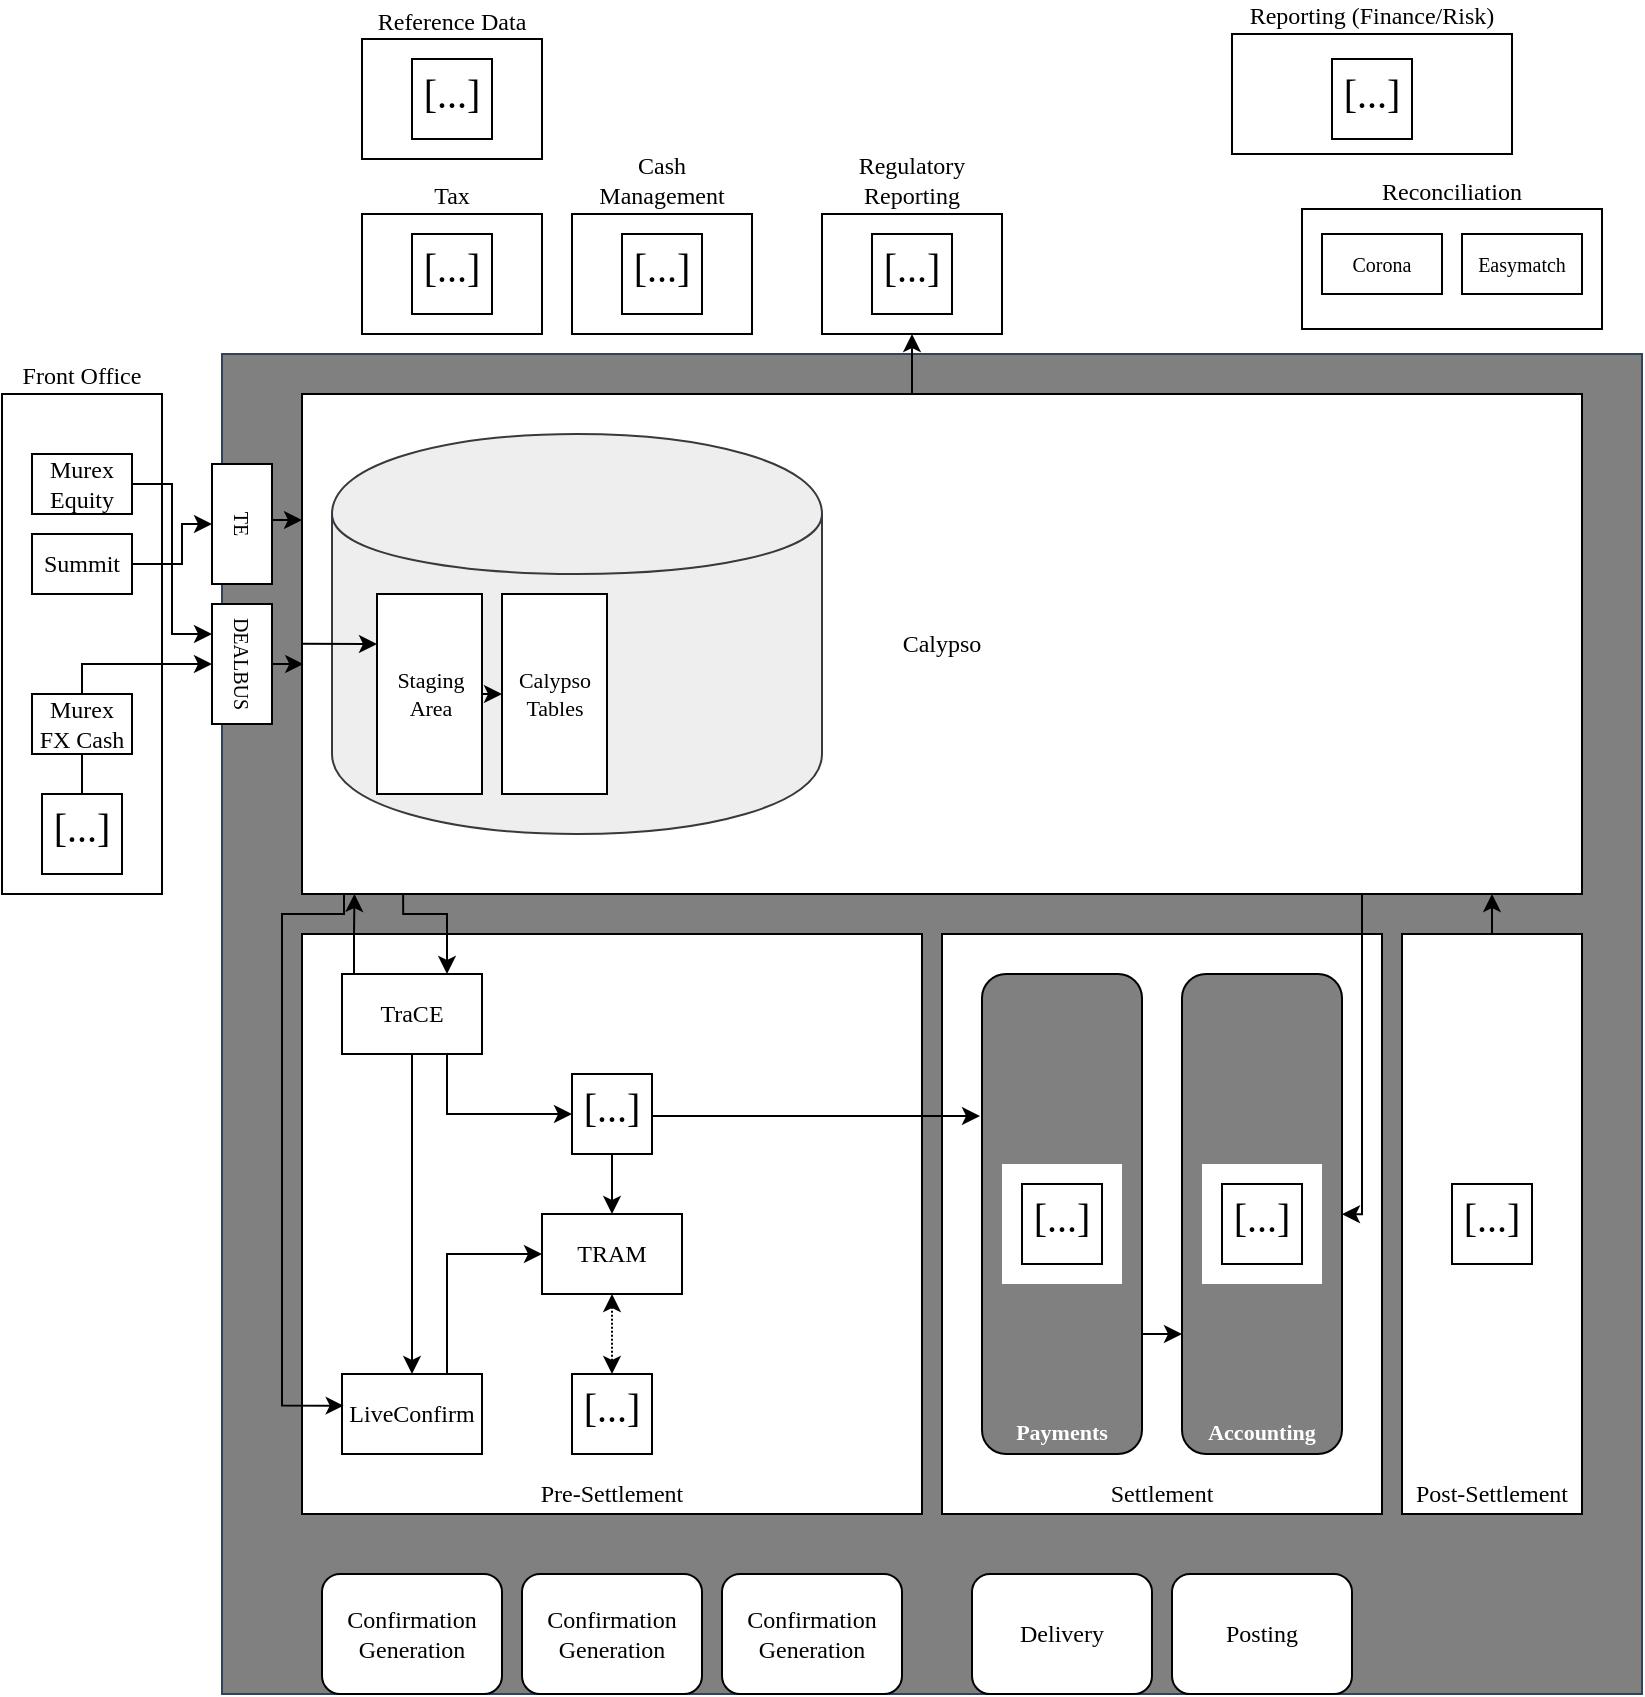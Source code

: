 <mxfile version="13.1.14" type="github">
  <diagram id="0-s6KxDbkXTGoL-HJNgs" name="Page-1">
    <mxGraphModel dx="1113" dy="1441" grid="1" gridSize="10" guides="1" tooltips="1" connect="1" arrows="1" fold="1" page="1" pageScale="1" pageWidth="1169" pageHeight="827" math="0" shadow="0">
      <root>
        <mxCell id="0" />
        <mxCell id="1" parent="0" />
        <mxCell id="MziXyrNM6n-wOrKZSjac-42" value="" style="rounded=0;whiteSpace=wrap;html=1;strokeColor=#314354;fontFamily=New Century Schoolbook;fontSize=20;fillColor=#808080;fontColor=#ffffff;" parent="1" vertex="1">
          <mxGeometry x="120" y="130" width="710" height="670" as="geometry" />
        </mxCell>
        <mxCell id="MziXyrNM6n-wOrKZSjac-40" value="Settlement" style="rounded=0;fontFamily=New Century Schoolbook;labelPosition=center;verticalLabelPosition=bottom;align=center;verticalAlign=top;labelBackgroundColor=#ffffff;spacingTop=0;spacingLeft=0;whiteSpace=wrap;html=1;labelBorderColor=none;spacing=-22;" parent="1" vertex="1">
          <mxGeometry x="480" y="420" width="220" height="290" as="geometry" />
        </mxCell>
        <mxCell id="MziXyrNM6n-wOrKZSjac-69" value="Accounting" style="rounded=1;whiteSpace=wrap;html=1;labelBackgroundColor=none;strokeColor=#000000;fillColor=#808080;fontFamily=New Century Schoolbook;fontSize=11;spacing=-22;labelPosition=center;verticalLabelPosition=bottom;align=center;verticalAlign=top;fontColor=#FFFFFF;fontStyle=1" parent="1" vertex="1">
          <mxGeometry x="600" y="440" width="80" height="240" as="geometry" />
        </mxCell>
        <mxCell id="MziXyrNM6n-wOrKZSjac-73" style="edgeStyle=orthogonalEdgeStyle;rounded=0;orthogonalLoop=1;jettySize=auto;html=1;exitX=1;exitY=0.75;exitDx=0;exitDy=0;entryX=0;entryY=0.75;entryDx=0;entryDy=0;startArrow=none;startFill=0;endArrow=classic;endFill=1;fontFamily=New Century Schoolbook;fontSize=11;fontColor=#FFFFFF;" parent="1" source="MziXyrNM6n-wOrKZSjac-68" target="MziXyrNM6n-wOrKZSjac-69" edge="1">
          <mxGeometry relative="1" as="geometry" />
        </mxCell>
        <mxCell id="MziXyrNM6n-wOrKZSjac-68" value="&lt;font style=&quot;font-size: 11px&quot;&gt;Payments&lt;/font&gt;" style="rounded=1;whiteSpace=wrap;html=1;labelBackgroundColor=none;strokeColor=#000000;fillColor=#808080;fontFamily=New Century Schoolbook;fontSize=11;labelPosition=center;verticalLabelPosition=bottom;align=center;verticalAlign=top;spacing=-22;fontColor=#FFFFFF;fontStyle=1" parent="1" vertex="1">
          <mxGeometry x="500" y="440" width="80" height="240" as="geometry" />
        </mxCell>
        <mxCell id="MziXyrNM6n-wOrKZSjac-74" style="edgeStyle=orthogonalEdgeStyle;rounded=0;orthogonalLoop=1;jettySize=auto;html=1;exitX=0.75;exitY=1;exitDx=0;exitDy=0;entryX=0.909;entryY=0.483;entryDx=0;entryDy=0;entryPerimeter=0;startArrow=none;startFill=0;endArrow=classic;endFill=1;fontFamily=New Century Schoolbook;fontSize=11;fontColor=#FFFFFF;" parent="1" source="MziXyrNM6n-wOrKZSjac-1" target="MziXyrNM6n-wOrKZSjac-40" edge="1">
          <mxGeometry relative="1" as="geometry">
            <Array as="points">
              <mxPoint x="690" y="400" />
              <mxPoint x="690" y="560" />
            </Array>
          </mxGeometry>
        </mxCell>
        <mxCell id="MziXyrNM6n-wOrKZSjac-1" value="Calypso" style="rounded=0;whiteSpace=wrap;html=1;fontFamily=New Century Schoolbook;" parent="1" vertex="1">
          <mxGeometry x="160" y="150" width="640" height="250" as="geometry" />
        </mxCell>
        <mxCell id="MziXyrNM6n-wOrKZSjac-2" value="Pre-Settlement" style="rounded=0;whiteSpace=wrap;html=1;fontFamily=New Century Schoolbook;labelPosition=center;verticalLabelPosition=bottom;align=center;verticalAlign=top;labelBackgroundColor=#ffffff;spacing=-22;" parent="1" vertex="1">
          <mxGeometry x="160" y="420" width="310" height="290" as="geometry" />
        </mxCell>
        <mxCell id="MziXyrNM6n-wOrKZSjac-3" value="Front Office" style="rounded=0;whiteSpace=wrap;html=1;fontFamily=New Century Schoolbook;labelPosition=center;verticalLabelPosition=top;align=center;verticalAlign=bottom;" parent="1" vertex="1">
          <mxGeometry x="10" y="150" width="80" height="250" as="geometry" />
        </mxCell>
        <mxCell id="MziXyrNM6n-wOrKZSjac-47" value="" style="edgeStyle=orthogonalEdgeStyle;rounded=0;orthogonalLoop=1;jettySize=auto;html=1;fontFamily=New Century Schoolbook;fontSize=20;" parent="1" source="MziXyrNM6n-wOrKZSjac-5" target="MziXyrNM6n-wOrKZSjac-7" edge="1">
          <mxGeometry relative="1" as="geometry">
            <mxPoint x="215" y="600" as="targetPoint" />
          </mxGeometry>
        </mxCell>
        <mxCell id="MziXyrNM6n-wOrKZSjac-55" style="edgeStyle=orthogonalEdgeStyle;rounded=0;orthogonalLoop=1;jettySize=auto;html=1;exitX=0.75;exitY=1;exitDx=0;exitDy=0;entryX=0;entryY=0.5;entryDx=0;entryDy=0;startArrow=none;startFill=0;endArrow=classic;endFill=1;fontFamily=New Century Schoolbook;fontSize=20;" parent="1" source="MziXyrNM6n-wOrKZSjac-5" target="MziXyrNM6n-wOrKZSjac-26" edge="1">
          <mxGeometry relative="1" as="geometry" />
        </mxCell>
        <mxCell id="MziXyrNM6n-wOrKZSjac-5" value="TraCE" style="rounded=0;whiteSpace=wrap;html=1;fontFamily=New Century Schoolbook;" parent="1" vertex="1">
          <mxGeometry x="180" y="440" width="70" height="40" as="geometry" />
        </mxCell>
        <mxCell id="MziXyrNM6n-wOrKZSjac-49" value="" style="edgeStyle=orthogonalEdgeStyle;rounded=0;orthogonalLoop=1;jettySize=auto;html=1;fontFamily=New Century Schoolbook;fontSize=20;entryX=0.75;entryY=0;entryDx=0;entryDy=0;startArrow=classic;startFill=1;endArrow=none;endFill=0;" parent="1" source="MziXyrNM6n-wOrKZSjac-6" target="MziXyrNM6n-wOrKZSjac-7" edge="1">
          <mxGeometry relative="1" as="geometry">
            <mxPoint x="232.5" y="600" as="targetPoint" />
          </mxGeometry>
        </mxCell>
        <mxCell id="MziXyrNM6n-wOrKZSjac-51" value="" style="edgeStyle=orthogonalEdgeStyle;rounded=0;orthogonalLoop=1;jettySize=auto;html=1;startArrow=classic;startFill=1;endArrow=classic;endFill=1;fontFamily=New Century Schoolbook;fontSize=20;dashed=1;dashPattern=1 1;" parent="1" source="MziXyrNM6n-wOrKZSjac-6" edge="1">
          <mxGeometry relative="1" as="geometry">
            <mxPoint x="315" y="640" as="targetPoint" />
          </mxGeometry>
        </mxCell>
        <mxCell id="MziXyrNM6n-wOrKZSjac-6" value="TRAM" style="rounded=0;whiteSpace=wrap;html=1;fontFamily=New Century Schoolbook;" parent="1" vertex="1">
          <mxGeometry x="280" y="560" width="70" height="40" as="geometry" />
        </mxCell>
        <mxCell id="MziXyrNM6n-wOrKZSjac-7" value="LiveConfirm" style="rounded=0;whiteSpace=wrap;html=1;fontFamily=New Century Schoolbook;" parent="1" vertex="1">
          <mxGeometry x="180" y="640" width="70" height="40" as="geometry" />
        </mxCell>
        <mxCell id="MziXyrNM6n-wOrKZSjac-8" value="Confirmation Generation" style="rounded=1;whiteSpace=wrap;html=1;fontFamily=New Century Schoolbook;" parent="1" vertex="1">
          <mxGeometry x="170" y="740" width="90" height="60" as="geometry" />
        </mxCell>
        <mxCell id="MziXyrNM6n-wOrKZSjac-9" value="Confirmation Generation" style="rounded=1;whiteSpace=wrap;html=1;fontFamily=New Century Schoolbook;" parent="1" vertex="1">
          <mxGeometry x="270" y="740" width="90" height="60" as="geometry" />
        </mxCell>
        <mxCell id="MziXyrNM6n-wOrKZSjac-10" value="Confirmation Generation" style="rounded=1;whiteSpace=wrap;html=1;fontFamily=New Century Schoolbook;" parent="1" vertex="1">
          <mxGeometry x="370" y="740" width="90" height="60" as="geometry" />
        </mxCell>
        <mxCell id="MziXyrNM6n-wOrKZSjac-61" style="edgeStyle=orthogonalEdgeStyle;rounded=0;orthogonalLoop=1;jettySize=auto;html=1;exitX=1;exitY=0.5;exitDx=0;exitDy=0;entryX=0.25;entryY=1;entryDx=0;entryDy=0;startArrow=none;startFill=0;endArrow=classic;endFill=1;fontFamily=New Century Schoolbook;fontSize=20;" parent="1" source="MziXyrNM6n-wOrKZSjac-11" target="MziXyrNM6n-wOrKZSjac-23" edge="1">
          <mxGeometry relative="1" as="geometry" />
        </mxCell>
        <mxCell id="MziXyrNM6n-wOrKZSjac-11" value="Murex Equity" style="rounded=0;whiteSpace=wrap;html=1;fontFamily=New Century Schoolbook;" parent="1" vertex="1">
          <mxGeometry x="25" y="180" width="50" height="30" as="geometry" />
        </mxCell>
        <mxCell id="MziXyrNM6n-wOrKZSjac-62" style="edgeStyle=orthogonalEdgeStyle;rounded=0;orthogonalLoop=1;jettySize=auto;html=1;exitX=1;exitY=0.5;exitDx=0;exitDy=0;entryX=0.5;entryY=1;entryDx=0;entryDy=0;startArrow=none;startFill=0;endArrow=classic;endFill=1;fontFamily=New Century Schoolbook;fontSize=20;" parent="1" source="MziXyrNM6n-wOrKZSjac-12" target="MziXyrNM6n-wOrKZSjac-22" edge="1">
          <mxGeometry relative="1" as="geometry">
            <Array as="points">
              <mxPoint x="100" y="235" />
              <mxPoint x="100" y="215" />
            </Array>
          </mxGeometry>
        </mxCell>
        <mxCell id="MziXyrNM6n-wOrKZSjac-12" value="Summit" style="rounded=0;whiteSpace=wrap;html=1;fontFamily=New Century Schoolbook;" parent="1" vertex="1">
          <mxGeometry x="25" y="220" width="50" height="30" as="geometry" />
        </mxCell>
        <mxCell id="MziXyrNM6n-wOrKZSjac-13" value="Reference Data" style="rounded=0;whiteSpace=wrap;html=1;fontFamily=New Century Schoolbook;labelPosition=center;verticalLabelPosition=top;align=center;verticalAlign=bottom;" parent="1" vertex="1">
          <mxGeometry x="190" y="-27.5" width="90" height="60" as="geometry" />
        </mxCell>
        <mxCell id="MziXyrNM6n-wOrKZSjac-16" value="Cash Management" style="rounded=0;whiteSpace=wrap;html=1;fontFamily=New Century Schoolbook;labelPosition=center;verticalLabelPosition=top;align=center;verticalAlign=bottom;" parent="1" vertex="1">
          <mxGeometry x="295" y="60" width="90" height="60" as="geometry" />
        </mxCell>
        <mxCell id="MziXyrNM6n-wOrKZSjac-17" value="Reporting (Finance/Risk)" style="rounded=0;whiteSpace=wrap;html=1;fontFamily=New Century Schoolbook;labelPosition=center;verticalLabelPosition=top;align=center;verticalAlign=bottom;" parent="1" vertex="1">
          <mxGeometry x="625" y="-30" width="140" height="60" as="geometry" />
        </mxCell>
        <mxCell id="MziXyrNM6n-wOrKZSjac-18" value="Reconciliation" style="rounded=0;whiteSpace=wrap;html=1;fontFamily=New Century Schoolbook;labelPosition=center;verticalLabelPosition=top;align=center;verticalAlign=bottom;" parent="1" vertex="1">
          <mxGeometry x="660" y="57.5" width="150" height="60" as="geometry" />
        </mxCell>
        <mxCell id="MziXyrNM6n-wOrKZSjac-19" value="Corona" style="rounded=0;whiteSpace=wrap;html=1;fontSize=10;fontFamily=New Century Schoolbook;" parent="1" vertex="1">
          <mxGeometry x="670" y="70" width="60" height="30" as="geometry" />
        </mxCell>
        <mxCell id="MziXyrNM6n-wOrKZSjac-20" value="Easymatch" style="rounded=0;whiteSpace=wrap;html=1;fontSize=10;fontFamily=New Century Schoolbook;" parent="1" vertex="1">
          <mxGeometry x="740" y="70" width="60" height="30" as="geometry" />
        </mxCell>
        <mxCell id="MziXyrNM6n-wOrKZSjac-21" value="" style="shape=cylinder;whiteSpace=wrap;html=1;boundedLbl=1;backgroundOutline=1;fontFamily=New Century Schoolbook;fontSize=10;fillColor=#eeeeee;strokeColor=#36393d;" parent="1" vertex="1">
          <mxGeometry x="175" y="170" width="245" height="200" as="geometry" />
        </mxCell>
        <mxCell id="MziXyrNM6n-wOrKZSjac-82" style="rounded=0;orthogonalLoop=1;jettySize=auto;html=1;exitX=0.5;exitY=0;exitDx=0;exitDy=0;startArrow=none;startFill=0;endArrow=classic;endFill=1;fontFamily=New Century Schoolbook;fontSize=11;fontColor=#000000;edgeStyle=elbowEdgeStyle;" parent="1" source="MziXyrNM6n-wOrKZSjac-22" edge="1">
          <mxGeometry relative="1" as="geometry">
            <mxPoint x="160" y="213" as="targetPoint" />
            <Array as="points">
              <mxPoint x="145" y="213" />
              <mxPoint x="152" y="213" />
            </Array>
          </mxGeometry>
        </mxCell>
        <mxCell id="MziXyrNM6n-wOrKZSjac-22" value="TE" style="rounded=0;whiteSpace=wrap;html=1;fontFamily=New Century Schoolbook;fontSize=10;rotation=90;" parent="1" vertex="1">
          <mxGeometry x="100" y="200" width="60" height="30" as="geometry" />
        </mxCell>
        <mxCell id="MziXyrNM6n-wOrKZSjac-83" style="edgeStyle=elbowEdgeStyle;rounded=0;orthogonalLoop=1;jettySize=auto;html=1;exitX=0.5;exitY=0;exitDx=0;exitDy=0;entryX=0.001;entryY=0.541;entryDx=0;entryDy=0;entryPerimeter=0;startArrow=none;startFill=0;endArrow=classic;endFill=1;fontFamily=New Century Schoolbook;fontSize=11;fontColor=#000000;" parent="1" source="MziXyrNM6n-wOrKZSjac-23" target="MziXyrNM6n-wOrKZSjac-1" edge="1">
          <mxGeometry relative="1" as="geometry" />
        </mxCell>
        <mxCell id="MziXyrNM6n-wOrKZSjac-23" value="DEALBUS" style="rounded=0;whiteSpace=wrap;html=1;fontFamily=New Century Schoolbook;fontSize=10;rotation=90;" parent="1" vertex="1">
          <mxGeometry x="100" y="270" width="60" height="30" as="geometry" />
        </mxCell>
        <mxCell id="MziXyrNM6n-wOrKZSjac-24" value="" style="endArrow=classic;html=1;fontFamily=New Century Schoolbook;fontSize=10;exitX=0.079;exitY=0.999;exitDx=0;exitDy=0;exitPerimeter=0;entryX=0.75;entryY=0;entryDx=0;entryDy=0;edgeStyle=orthogonalEdgeStyle;rounded=0;" parent="1" source="MziXyrNM6n-wOrKZSjac-1" target="MziXyrNM6n-wOrKZSjac-5" edge="1">
          <mxGeometry width="50" height="50" relative="1" as="geometry">
            <mxPoint x="430" y="350" as="sourcePoint" />
            <mxPoint x="480" y="300" as="targetPoint" />
            <Array as="points">
              <mxPoint x="211" y="410" />
              <mxPoint x="233" y="410" />
            </Array>
          </mxGeometry>
        </mxCell>
        <mxCell id="MziXyrNM6n-wOrKZSjac-25" value="" style="endArrow=classic;html=1;fontFamily=New Century Schoolbook;fontSize=10;exitX=0.25;exitY=0;exitDx=0;exitDy=0;entryX=0.041;entryY=1;entryDx=0;entryDy=0;entryPerimeter=0;rounded=0;edgeStyle=orthogonalEdgeStyle;" parent="1" source="MziXyrNM6n-wOrKZSjac-5" target="MziXyrNM6n-wOrKZSjac-1" edge="1">
          <mxGeometry width="50" height="50" relative="1" as="geometry">
            <mxPoint x="200.18" y="400.0" as="sourcePoint" />
            <mxPoint x="160" y="410" as="targetPoint" />
            <Array as="points">
              <mxPoint x="186" y="440" />
              <mxPoint x="186" y="420" />
            </Array>
          </mxGeometry>
        </mxCell>
        <mxCell id="MziXyrNM6n-wOrKZSjac-54" value="" style="edgeStyle=orthogonalEdgeStyle;rounded=0;orthogonalLoop=1;jettySize=auto;html=1;startArrow=none;startFill=0;endArrow=classic;endFill=1;fontFamily=New Century Schoolbook;fontSize=20;" parent="1" source="MziXyrNM6n-wOrKZSjac-26" target="MziXyrNM6n-wOrKZSjac-6" edge="1">
          <mxGeometry relative="1" as="geometry" />
        </mxCell>
        <mxCell id="MziXyrNM6n-wOrKZSjac-72" style="edgeStyle=orthogonalEdgeStyle;rounded=0;orthogonalLoop=1;jettySize=auto;html=1;exitX=1;exitY=0.5;exitDx=0;exitDy=0;startArrow=none;startFill=0;endArrow=classic;endFill=1;fontFamily=New Century Schoolbook;fontSize=11;fontColor=#FFFFFF;" parent="1" source="MziXyrNM6n-wOrKZSjac-26" edge="1">
          <mxGeometry relative="1" as="geometry">
            <mxPoint x="499" y="511" as="targetPoint" />
            <Array as="points">
              <mxPoint x="335" y="511" />
            </Array>
          </mxGeometry>
        </mxCell>
        <mxCell id="MziXyrNM6n-wOrKZSjac-26" value="&lt;p style=&quot;line-height: 100%&quot;&gt;[...]&lt;/p&gt;" style="text;html=1;strokeColor=#000000;fillColor=none;align=center;verticalAlign=middle;whiteSpace=wrap;rounded=0;fontFamily=New Century Schoolbook;fontSize=20;spacing=0;labelBorderColor=none;spacingTop=0;labelPosition=center;verticalLabelPosition=middle;spacingBottom=8;" parent="1" vertex="1">
          <mxGeometry x="295" y="490" width="40" height="40" as="geometry" />
        </mxCell>
        <mxCell id="MziXyrNM6n-wOrKZSjac-63" style="edgeStyle=orthogonalEdgeStyle;rounded=0;orthogonalLoop=1;jettySize=auto;html=1;exitX=0.5;exitY=0;exitDx=0;exitDy=0;entryX=0.5;entryY=1;entryDx=0;entryDy=0;startArrow=none;startFill=0;endArrow=classic;endFill=1;fontFamily=New Century Schoolbook;fontSize=20;" parent="1" source="MziXyrNM6n-wOrKZSjac-29" target="MziXyrNM6n-wOrKZSjac-23" edge="1">
          <mxGeometry relative="1" as="geometry" />
        </mxCell>
        <mxCell id="MziXyrNM6n-wOrKZSjac-29" value="&lt;p style=&quot;line-height: 100%&quot;&gt;[...]&lt;/p&gt;" style="text;html=1;strokeColor=#000000;fillColor=none;align=center;verticalAlign=middle;whiteSpace=wrap;rounded=0;fontFamily=New Century Schoolbook;fontSize=20;spacing=0;labelBorderColor=none;spacingTop=0;labelPosition=center;verticalLabelPosition=middle;spacingBottom=8;" parent="1" vertex="1">
          <mxGeometry x="30" y="350" width="40" height="40" as="geometry" />
        </mxCell>
        <mxCell id="MziXyrNM6n-wOrKZSjac-30" value="&lt;p style=&quot;line-height: 100%&quot;&gt;[...]&lt;/p&gt;" style="text;html=1;strokeColor=#000000;fillColor=none;align=center;verticalAlign=middle;whiteSpace=wrap;rounded=0;fontFamily=New Century Schoolbook;fontSize=20;spacing=0;labelBorderColor=none;spacingTop=0;labelPosition=center;verticalLabelPosition=middle;spacingBottom=8;" parent="1" vertex="1">
          <mxGeometry x="215" y="-17.5" width="40" height="40" as="geometry" />
        </mxCell>
        <mxCell id="MziXyrNM6n-wOrKZSjac-32" value="Tax" style="rounded=0;whiteSpace=wrap;html=1;fontFamily=New Century Schoolbook;labelPosition=center;verticalLabelPosition=top;align=center;verticalAlign=bottom;" parent="1" vertex="1">
          <mxGeometry x="190" y="60" width="90" height="60" as="geometry" />
        </mxCell>
        <mxCell id="MziXyrNM6n-wOrKZSjac-39" value="" style="edgeStyle=orthogonalEdgeStyle;rounded=0;orthogonalLoop=1;jettySize=auto;html=1;fontFamily=New Century Schoolbook;fontSize=20;startArrow=classic;startFill=1;endArrow=none;endFill=0;" parent="1" source="MziXyrNM6n-wOrKZSjac-33" target="MziXyrNM6n-wOrKZSjac-1" edge="1">
          <mxGeometry relative="1" as="geometry">
            <Array as="points">
              <mxPoint x="420" y="88" />
            </Array>
          </mxGeometry>
        </mxCell>
        <mxCell id="MziXyrNM6n-wOrKZSjac-33" value="Regulatory Reporting" style="rounded=0;whiteSpace=wrap;html=1;fontFamily=New Century Schoolbook;labelPosition=center;verticalLabelPosition=top;align=center;verticalAlign=bottom;" parent="1" vertex="1">
          <mxGeometry x="420" y="60" width="90" height="60" as="geometry" />
        </mxCell>
        <mxCell id="MziXyrNM6n-wOrKZSjac-35" value="&lt;p style=&quot;line-height: 100%&quot;&gt;[...]&lt;/p&gt;" style="text;html=1;strokeColor=#000000;fillColor=none;align=center;verticalAlign=middle;whiteSpace=wrap;rounded=0;fontFamily=New Century Schoolbook;fontSize=20;spacing=0;labelBorderColor=none;spacingTop=0;labelPosition=center;verticalLabelPosition=middle;spacingBottom=8;" parent="1" vertex="1">
          <mxGeometry x="215" y="70" width="40" height="40" as="geometry" />
        </mxCell>
        <mxCell id="MziXyrNM6n-wOrKZSjac-36" value="&lt;p style=&quot;line-height: 100%&quot;&gt;[...]&lt;/p&gt;" style="text;html=1;strokeColor=#000000;fillColor=none;align=center;verticalAlign=middle;whiteSpace=wrap;rounded=0;fontFamily=New Century Schoolbook;fontSize=20;spacing=0;labelBorderColor=none;spacingTop=0;labelPosition=center;verticalLabelPosition=middle;spacingBottom=8;" parent="1" vertex="1">
          <mxGeometry x="320" y="70" width="40" height="40" as="geometry" />
        </mxCell>
        <mxCell id="MziXyrNM6n-wOrKZSjac-37" value="&lt;p style=&quot;line-height: 100%&quot;&gt;[...]&lt;/p&gt;" style="text;html=1;strokeColor=#000000;fillColor=none;align=center;verticalAlign=middle;whiteSpace=wrap;rounded=0;fontFamily=New Century Schoolbook;fontSize=20;spacing=0;labelBorderColor=none;spacingTop=0;labelPosition=center;verticalLabelPosition=middle;spacingBottom=8;" parent="1" vertex="1">
          <mxGeometry x="445" y="70" width="40" height="40" as="geometry" />
        </mxCell>
        <mxCell id="MziXyrNM6n-wOrKZSjac-38" value="&lt;p style=&quot;line-height: 100%&quot;&gt;[...]&lt;/p&gt;" style="text;html=1;strokeColor=#000000;fillColor=none;align=center;verticalAlign=middle;whiteSpace=wrap;rounded=0;fontFamily=New Century Schoolbook;fontSize=20;spacing=0;labelBorderColor=none;spacingTop=0;labelPosition=center;verticalLabelPosition=middle;spacingBottom=8;" parent="1" vertex="1">
          <mxGeometry x="675" y="-17.5" width="40" height="40" as="geometry" />
        </mxCell>
        <mxCell id="MziXyrNM6n-wOrKZSjac-75" value="" style="edgeStyle=orthogonalEdgeStyle;rounded=0;orthogonalLoop=1;jettySize=auto;html=1;startArrow=none;startFill=0;endArrow=classic;endFill=1;fontFamily=New Century Schoolbook;fontSize=11;fontColor=#FFFFFF;" parent="1" source="MziXyrNM6n-wOrKZSjac-41" target="MziXyrNM6n-wOrKZSjac-1" edge="1">
          <mxGeometry relative="1" as="geometry">
            <Array as="points">
              <mxPoint x="755" y="400" />
            </Array>
          </mxGeometry>
        </mxCell>
        <mxCell id="MziXyrNM6n-wOrKZSjac-41" value="Post-Settlement" style="rounded=0;fontFamily=New Century Schoolbook;labelPosition=center;verticalLabelPosition=bottom;align=center;verticalAlign=top;labelBackgroundColor=#ffffff;spacingTop=0;spacingLeft=0;whiteSpace=wrap;html=1;labelBorderColor=none;spacing=-22;" parent="1" vertex="1">
          <mxGeometry x="710" y="420" width="90" height="290" as="geometry" />
        </mxCell>
        <mxCell id="MziXyrNM6n-wOrKZSjac-43" value="Delivery" style="rounded=1;whiteSpace=wrap;html=1;fontFamily=New Century Schoolbook;" parent="1" vertex="1">
          <mxGeometry x="495" y="740" width="90" height="60" as="geometry" />
        </mxCell>
        <mxCell id="MziXyrNM6n-wOrKZSjac-44" value="Posting" style="rounded=1;whiteSpace=wrap;html=1;fontFamily=New Century Schoolbook;" parent="1" vertex="1">
          <mxGeometry x="595" y="740" width="90" height="60" as="geometry" />
        </mxCell>
        <mxCell id="MziXyrNM6n-wOrKZSjac-45" value="&lt;p style=&quot;line-height: 100%&quot;&gt;[...]&lt;/p&gt;" style="text;html=1;strokeColor=#000000;fillColor=none;align=center;verticalAlign=middle;whiteSpace=wrap;rounded=0;fontFamily=New Century Schoolbook;fontSize=20;spacing=0;labelBorderColor=none;spacingTop=0;labelPosition=center;verticalLabelPosition=middle;spacingBottom=8;" parent="1" vertex="1">
          <mxGeometry x="295" y="640" width="40" height="40" as="geometry" />
        </mxCell>
        <mxCell id="MziXyrNM6n-wOrKZSjac-57" style="edgeStyle=orthogonalEdgeStyle;rounded=0;orthogonalLoop=1;jettySize=auto;html=1;exitX=0;exitY=1;exitDx=0;exitDy=0;entryX=0.012;entryY=0.597;entryDx=0;entryDy=0;entryPerimeter=0;startArrow=none;startFill=0;endArrow=classic;endFill=1;fontFamily=New Century Schoolbook;fontSize=20;" parent="1" edge="1">
          <mxGeometry relative="1" as="geometry">
            <mxPoint x="160" y="400" as="sourcePoint" />
            <mxPoint x="180.84" y="655.82" as="targetPoint" />
            <Array as="points">
              <mxPoint x="181" y="400" />
              <mxPoint x="181" y="410" />
              <mxPoint x="150" y="410" />
              <mxPoint x="150" y="656" />
            </Array>
          </mxGeometry>
        </mxCell>
        <mxCell id="MziXyrNM6n-wOrKZSjac-58" value="&lt;p style=&quot;line-height: 100%&quot;&gt;[...]&lt;/p&gt;" style="text;html=1;strokeColor=#000000;fillColor=none;align=center;verticalAlign=middle;whiteSpace=wrap;rounded=0;fontFamily=New Century Schoolbook;fontSize=20;spacing=0;labelBorderColor=none;spacingTop=0;labelPosition=center;verticalLabelPosition=middle;spacingBottom=8;" parent="1" vertex="1">
          <mxGeometry x="735" y="545" width="40" height="40" as="geometry" />
        </mxCell>
        <mxCell id="MziXyrNM6n-wOrKZSjac-70" value="" style="rounded=0;whiteSpace=wrap;html=1;labelBackgroundColor=none;strokeColor=none;fillColor=#FFFFFF;fontFamily=New Century Schoolbook;fontSize=11;fontColor=#FFFFFF;" parent="1" vertex="1">
          <mxGeometry x="510" y="535" width="60" height="60" as="geometry" />
        </mxCell>
        <mxCell id="MziXyrNM6n-wOrKZSjac-59" value="&lt;p style=&quot;line-height: 100%&quot;&gt;[...]&lt;/p&gt;" style="text;html=1;strokeColor=#000000;fillColor=none;align=center;verticalAlign=middle;whiteSpace=wrap;rounded=0;fontFamily=New Century Schoolbook;fontSize=20;spacing=0;labelBorderColor=none;spacingTop=0;labelPosition=center;verticalLabelPosition=middle;spacingBottom=8;labelBackgroundColor=none;" parent="1" vertex="1">
          <mxGeometry x="520" y="545" width="40" height="40" as="geometry" />
        </mxCell>
        <mxCell id="MziXyrNM6n-wOrKZSjac-71" value="" style="rounded=0;whiteSpace=wrap;html=1;labelBackgroundColor=none;strokeColor=none;fillColor=#FFFFFF;fontFamily=New Century Schoolbook;fontSize=11;fontColor=#FFFFFF;" parent="1" vertex="1">
          <mxGeometry x="610" y="535" width="60" height="60" as="geometry" />
        </mxCell>
        <mxCell id="MziXyrNM6n-wOrKZSjac-60" value="&lt;p style=&quot;line-height: 100%&quot;&gt;[...]&lt;/p&gt;" style="text;html=1;strokeColor=#000000;fillColor=none;align=center;verticalAlign=middle;whiteSpace=wrap;rounded=0;fontFamily=New Century Schoolbook;fontSize=20;spacing=0;labelBorderColor=none;spacingTop=0;labelPosition=center;verticalLabelPosition=middle;spacingBottom=8;labelBackgroundColor=none;" parent="1" vertex="1">
          <mxGeometry x="620" y="545" width="40" height="40" as="geometry" />
        </mxCell>
        <mxCell id="MziXyrNM6n-wOrKZSjac-87" style="edgeStyle=elbowEdgeStyle;rounded=0;orthogonalLoop=1;jettySize=auto;html=1;exitX=1;exitY=0.5;exitDx=0;exitDy=0;entryX=0;entryY=0.5;entryDx=0;entryDy=0;startArrow=none;startFill=0;endArrow=classic;endFill=1;fontFamily=New Century Schoolbook;fontSize=11;fontColor=#000000;" parent="1" source="MziXyrNM6n-wOrKZSjac-79" target="MziXyrNM6n-wOrKZSjac-80" edge="1">
          <mxGeometry relative="1" as="geometry" />
        </mxCell>
        <mxCell id="MziXyrNM6n-wOrKZSjac-79" value="Staging&lt;br&gt;Area" style="rounded=0;whiteSpace=wrap;html=1;labelBackgroundColor=none;strokeColor=#000000;fillColor=#FFFFFF;fontFamily=New Century Schoolbook;fontSize=11;fontColor=#000000;" parent="1" vertex="1">
          <mxGeometry x="197.5" y="250" width="52.5" height="100" as="geometry" />
        </mxCell>
        <mxCell id="MziXyrNM6n-wOrKZSjac-80" value="Calypso&lt;br&gt;Tables" style="rounded=0;whiteSpace=wrap;html=1;labelBackgroundColor=none;strokeColor=#000000;fillColor=#FFFFFF;fontFamily=New Century Schoolbook;fontSize=11;fontColor=#000000;" parent="1" vertex="1">
          <mxGeometry x="260" y="250" width="52.5" height="100" as="geometry" />
        </mxCell>
        <mxCell id="MziXyrNM6n-wOrKZSjac-86" style="edgeStyle=elbowEdgeStyle;rounded=0;orthogonalLoop=1;jettySize=auto;html=1;exitX=0.5;exitY=0;exitDx=0;exitDy=0;entryX=0;entryY=0.25;entryDx=0;entryDy=0;startArrow=none;startFill=0;endArrow=classic;endFill=1;fontFamily=New Century Schoolbook;fontSize=11;fontColor=#000000;" parent="1" target="MziXyrNM6n-wOrKZSjac-79" edge="1">
          <mxGeometry relative="1" as="geometry">
            <mxPoint x="160" y="274.87" as="sourcePoint" />
            <mxPoint x="175.64" y="275.12" as="targetPoint" />
            <Array as="points">
              <mxPoint x="160" y="275" />
            </Array>
          </mxGeometry>
        </mxCell>
        <mxCell id="-aVBq-Fxu5m4rVY5VUEK-2" value="Murex FX Cash" style="rounded=0;whiteSpace=wrap;html=1;fontFamily=New Century Schoolbook;" vertex="1" parent="1">
          <mxGeometry x="25" y="300" width="50" height="30" as="geometry" />
        </mxCell>
      </root>
    </mxGraphModel>
  </diagram>
</mxfile>
